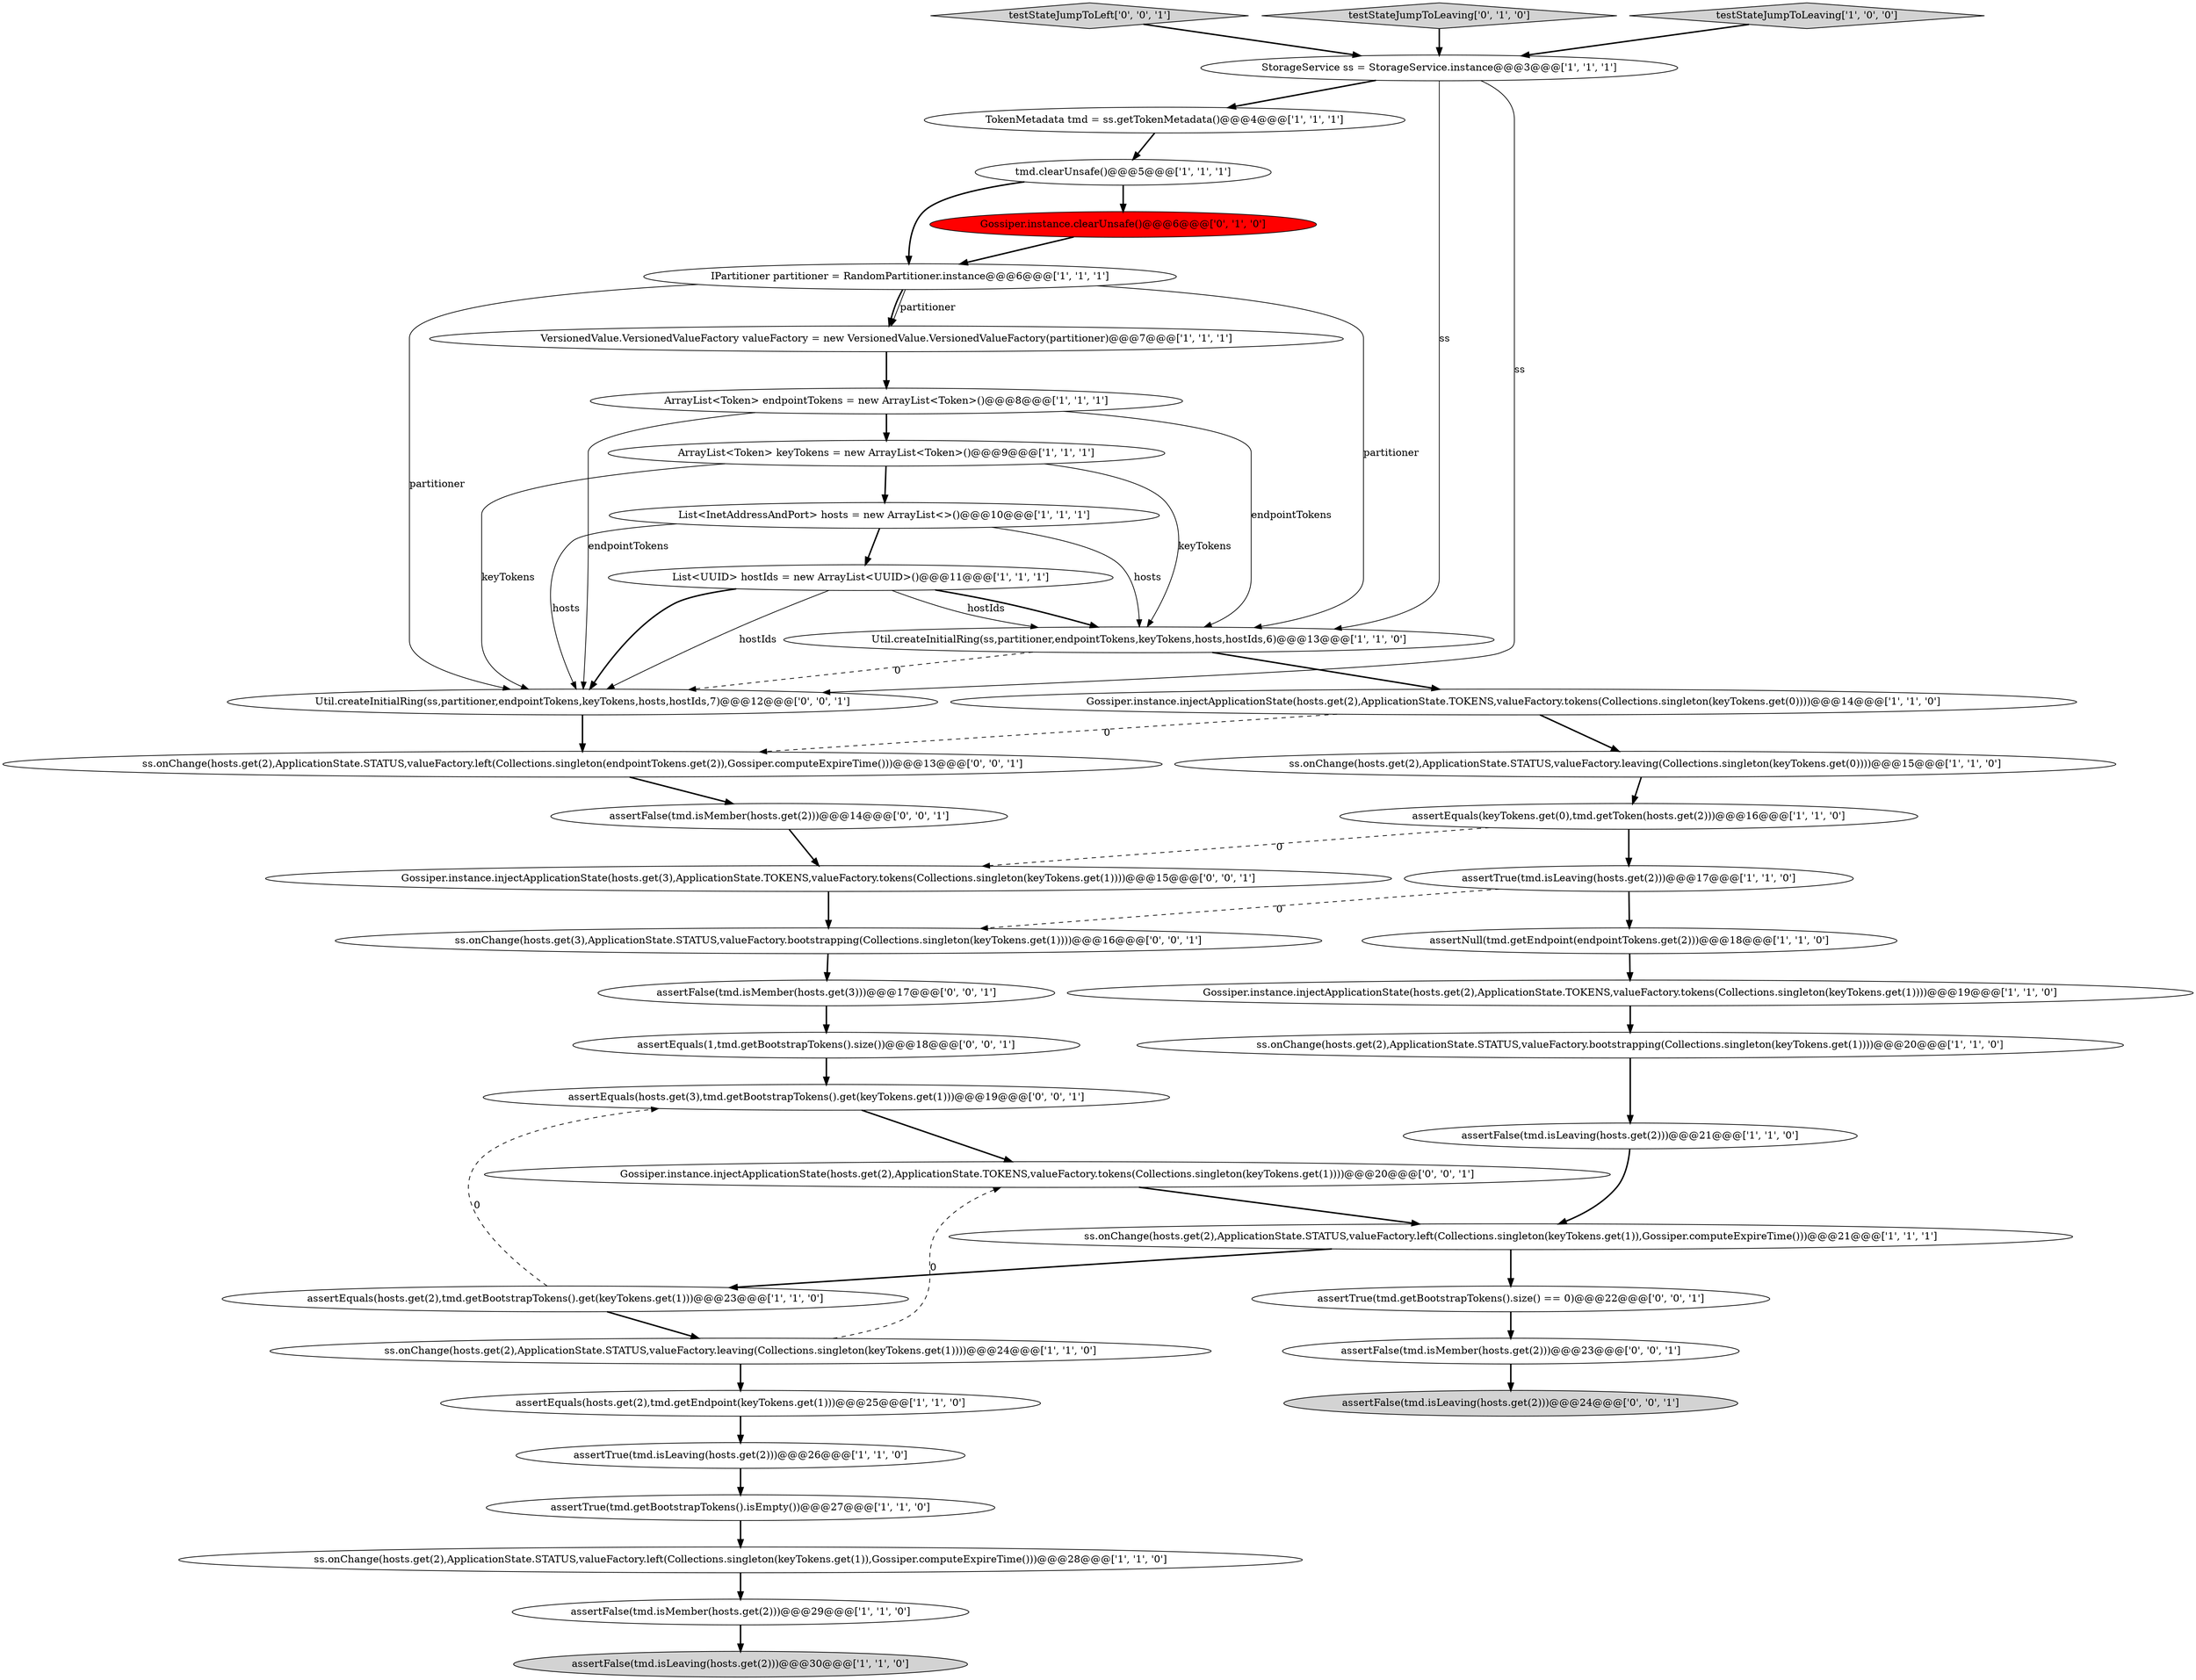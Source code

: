 digraph {
1 [style = filled, label = "TokenMetadata tmd = ss.getTokenMetadata()@@@4@@@['1', '1', '1']", fillcolor = white, shape = ellipse image = "AAA0AAABBB1BBB"];
26 [style = filled, label = "VersionedValue.VersionedValueFactory valueFactory = new VersionedValue.VersionedValueFactory(partitioner)@@@7@@@['1', '1', '1']", fillcolor = white, shape = ellipse image = "AAA0AAABBB1BBB"];
30 [style = filled, label = "assertEquals(1,tmd.getBootstrapTokens().size())@@@18@@@['0', '0', '1']", fillcolor = white, shape = ellipse image = "AAA0AAABBB3BBB"];
37 [style = filled, label = "Gossiper.instance.injectApplicationState(hosts.get(2),ApplicationState.TOKENS,valueFactory.tokens(Collections.singleton(keyTokens.get(1))))@@@20@@@['0', '0', '1']", fillcolor = white, shape = ellipse image = "AAA0AAABBB3BBB"];
16 [style = filled, label = "assertEquals(keyTokens.get(0),tmd.getToken(hosts.get(2)))@@@16@@@['1', '1', '0']", fillcolor = white, shape = ellipse image = "AAA0AAABBB1BBB"];
20 [style = filled, label = "assertEquals(hosts.get(2),tmd.getEndpoint(keyTokens.get(1)))@@@25@@@['1', '1', '0']", fillcolor = white, shape = ellipse image = "AAA0AAABBB1BBB"];
27 [style = filled, label = "IPartitioner partitioner = RandomPartitioner.instance@@@6@@@['1', '1', '1']", fillcolor = white, shape = ellipse image = "AAA0AAABBB1BBB"];
19 [style = filled, label = "ss.onChange(hosts.get(2),ApplicationState.STATUS,valueFactory.bootstrapping(Collections.singleton(keyTokens.get(1))))@@@20@@@['1', '1', '0']", fillcolor = white, shape = ellipse image = "AAA0AAABBB1BBB"];
22 [style = filled, label = "assertFalse(tmd.isLeaving(hosts.get(2)))@@@21@@@['1', '1', '0']", fillcolor = white, shape = ellipse image = "AAA0AAABBB1BBB"];
28 [style = filled, label = "Gossiper.instance.clearUnsafe()@@@6@@@['0', '1', '0']", fillcolor = red, shape = ellipse image = "AAA1AAABBB2BBB"];
25 [style = filled, label = "ss.onChange(hosts.get(2),ApplicationState.STATUS,valueFactory.left(Collections.singleton(keyTokens.get(1)),Gossiper.computeExpireTime()))@@@21@@@['1', '1', '1']", fillcolor = white, shape = ellipse image = "AAA0AAABBB1BBB"];
21 [style = filled, label = "StorageService ss = StorageService.instance@@@3@@@['1', '1', '1']", fillcolor = white, shape = ellipse image = "AAA0AAABBB1BBB"];
9 [style = filled, label = "assertFalse(tmd.isMember(hosts.get(2)))@@@29@@@['1', '1', '0']", fillcolor = white, shape = ellipse image = "AAA0AAABBB1BBB"];
31 [style = filled, label = "ss.onChange(hosts.get(3),ApplicationState.STATUS,valueFactory.bootstrapping(Collections.singleton(keyTokens.get(1))))@@@16@@@['0', '0', '1']", fillcolor = white, shape = ellipse image = "AAA0AAABBB3BBB"];
35 [style = filled, label = "assertFalse(tmd.isMember(hosts.get(3)))@@@17@@@['0', '0', '1']", fillcolor = white, shape = ellipse image = "AAA0AAABBB3BBB"];
40 [style = filled, label = "Util.createInitialRing(ss,partitioner,endpointTokens,keyTokens,hosts,hostIds,7)@@@12@@@['0', '0', '1']", fillcolor = white, shape = ellipse image = "AAA0AAABBB3BBB"];
42 [style = filled, label = "assertTrue(tmd.getBootstrapTokens().size() == 0)@@@22@@@['0', '0', '1']", fillcolor = white, shape = ellipse image = "AAA0AAABBB3BBB"];
15 [style = filled, label = "ss.onChange(hosts.get(2),ApplicationState.STATUS,valueFactory.leaving(Collections.singleton(keyTokens.get(1))))@@@24@@@['1', '1', '0']", fillcolor = white, shape = ellipse image = "AAA0AAABBB1BBB"];
23 [style = filled, label = "ss.onChange(hosts.get(2),ApplicationState.STATUS,valueFactory.left(Collections.singleton(keyTokens.get(1)),Gossiper.computeExpireTime()))@@@28@@@['1', '1', '0']", fillcolor = white, shape = ellipse image = "AAA0AAABBB1BBB"];
7 [style = filled, label = "tmd.clearUnsafe()@@@5@@@['1', '1', '1']", fillcolor = white, shape = ellipse image = "AAA0AAABBB1BBB"];
3 [style = filled, label = "List<UUID> hostIds = new ArrayList<UUID>()@@@11@@@['1', '1', '1']", fillcolor = white, shape = ellipse image = "AAA0AAABBB1BBB"];
0 [style = filled, label = "ArrayList<Token> keyTokens = new ArrayList<Token>()@@@9@@@['1', '1', '1']", fillcolor = white, shape = ellipse image = "AAA0AAABBB1BBB"];
13 [style = filled, label = "assertNull(tmd.getEndpoint(endpointTokens.get(2)))@@@18@@@['1', '1', '0']", fillcolor = white, shape = ellipse image = "AAA0AAABBB1BBB"];
24 [style = filled, label = "assertTrue(tmd.getBootstrapTokens().isEmpty())@@@27@@@['1', '1', '0']", fillcolor = white, shape = ellipse image = "AAA0AAABBB1BBB"];
36 [style = filled, label = "assertFalse(tmd.isLeaving(hosts.get(2)))@@@24@@@['0', '0', '1']", fillcolor = lightgray, shape = ellipse image = "AAA0AAABBB3BBB"];
2 [style = filled, label = "List<InetAddressAndPort> hosts = new ArrayList<>()@@@10@@@['1', '1', '1']", fillcolor = white, shape = ellipse image = "AAA0AAABBB1BBB"];
12 [style = filled, label = "Gossiper.instance.injectApplicationState(hosts.get(2),ApplicationState.TOKENS,valueFactory.tokens(Collections.singleton(keyTokens.get(0))))@@@14@@@['1', '1', '0']", fillcolor = white, shape = ellipse image = "AAA0AAABBB1BBB"];
6 [style = filled, label = "assertFalse(tmd.isLeaving(hosts.get(2)))@@@30@@@['1', '1', '0']", fillcolor = lightgray, shape = ellipse image = "AAA0AAABBB1BBB"];
5 [style = filled, label = "assertTrue(tmd.isLeaving(hosts.get(2)))@@@26@@@['1', '1', '0']", fillcolor = white, shape = ellipse image = "AAA0AAABBB1BBB"];
34 [style = filled, label = "testStateJumpToLeft['0', '0', '1']", fillcolor = lightgray, shape = diamond image = "AAA0AAABBB3BBB"];
14 [style = filled, label = "ss.onChange(hosts.get(2),ApplicationState.STATUS,valueFactory.leaving(Collections.singleton(keyTokens.get(0))))@@@15@@@['1', '1', '0']", fillcolor = white, shape = ellipse image = "AAA0AAABBB1BBB"];
41 [style = filled, label = "ss.onChange(hosts.get(2),ApplicationState.STATUS,valueFactory.left(Collections.singleton(endpointTokens.get(2)),Gossiper.computeExpireTime()))@@@13@@@['0', '0', '1']", fillcolor = white, shape = ellipse image = "AAA0AAABBB3BBB"];
38 [style = filled, label = "assertEquals(hosts.get(3),tmd.getBootstrapTokens().get(keyTokens.get(1)))@@@19@@@['0', '0', '1']", fillcolor = white, shape = ellipse image = "AAA0AAABBB3BBB"];
32 [style = filled, label = "assertFalse(tmd.isMember(hosts.get(2)))@@@14@@@['0', '0', '1']", fillcolor = white, shape = ellipse image = "AAA0AAABBB3BBB"];
11 [style = filled, label = "ArrayList<Token> endpointTokens = new ArrayList<Token>()@@@8@@@['1', '1', '1']", fillcolor = white, shape = ellipse image = "AAA0AAABBB1BBB"];
29 [style = filled, label = "testStateJumpToLeaving['0', '1', '0']", fillcolor = lightgray, shape = diamond image = "AAA0AAABBB2BBB"];
18 [style = filled, label = "assertEquals(hosts.get(2),tmd.getBootstrapTokens().get(keyTokens.get(1)))@@@23@@@['1', '1', '0']", fillcolor = white, shape = ellipse image = "AAA0AAABBB1BBB"];
4 [style = filled, label = "testStateJumpToLeaving['1', '0', '0']", fillcolor = lightgray, shape = diamond image = "AAA0AAABBB1BBB"];
17 [style = filled, label = "Util.createInitialRing(ss,partitioner,endpointTokens,keyTokens,hosts,hostIds,6)@@@13@@@['1', '1', '0']", fillcolor = white, shape = ellipse image = "AAA0AAABBB1BBB"];
39 [style = filled, label = "assertFalse(tmd.isMember(hosts.get(2)))@@@23@@@['0', '0', '1']", fillcolor = white, shape = ellipse image = "AAA0AAABBB3BBB"];
33 [style = filled, label = "Gossiper.instance.injectApplicationState(hosts.get(3),ApplicationState.TOKENS,valueFactory.tokens(Collections.singleton(keyTokens.get(1))))@@@15@@@['0', '0', '1']", fillcolor = white, shape = ellipse image = "AAA0AAABBB3BBB"];
10 [style = filled, label = "Gossiper.instance.injectApplicationState(hosts.get(2),ApplicationState.TOKENS,valueFactory.tokens(Collections.singleton(keyTokens.get(1))))@@@19@@@['1', '1', '0']", fillcolor = white, shape = ellipse image = "AAA0AAABBB1BBB"];
8 [style = filled, label = "assertTrue(tmd.isLeaving(hosts.get(2)))@@@17@@@['1', '1', '0']", fillcolor = white, shape = ellipse image = "AAA0AAABBB1BBB"];
14->16 [style = bold, label=""];
13->10 [style = bold, label=""];
22->25 [style = bold, label=""];
30->38 [style = bold, label=""];
11->17 [style = solid, label="endpointTokens"];
41->32 [style = bold, label=""];
21->17 [style = solid, label="ss"];
16->8 [style = bold, label=""];
3->40 [style = bold, label=""];
3->17 [style = solid, label="hostIds"];
15->37 [style = dashed, label="0"];
10->19 [style = bold, label=""];
2->3 [style = bold, label=""];
37->25 [style = bold, label=""];
0->2 [style = bold, label=""];
42->39 [style = bold, label=""];
18->15 [style = bold, label=""];
25->18 [style = bold, label=""];
4->21 [style = bold, label=""];
27->40 [style = solid, label="partitioner"];
27->17 [style = solid, label="partitioner"];
21->40 [style = solid, label="ss"];
24->23 [style = bold, label=""];
2->40 [style = solid, label="hosts"];
1->7 [style = bold, label=""];
11->40 [style = solid, label="endpointTokens"];
18->38 [style = dashed, label="0"];
26->11 [style = bold, label=""];
29->21 [style = bold, label=""];
32->33 [style = bold, label=""];
12->41 [style = dashed, label="0"];
9->6 [style = bold, label=""];
20->5 [style = bold, label=""];
11->0 [style = bold, label=""];
17->12 [style = bold, label=""];
27->26 [style = solid, label="partitioner"];
31->35 [style = bold, label=""];
7->28 [style = bold, label=""];
2->17 [style = solid, label="hosts"];
38->37 [style = bold, label=""];
15->20 [style = bold, label=""];
5->24 [style = bold, label=""];
17->40 [style = dashed, label="0"];
21->1 [style = bold, label=""];
3->40 [style = solid, label="hostIds"];
40->41 [style = bold, label=""];
12->14 [style = bold, label=""];
7->27 [style = bold, label=""];
0->40 [style = solid, label="keyTokens"];
33->31 [style = bold, label=""];
25->42 [style = bold, label=""];
3->17 [style = bold, label=""];
28->27 [style = bold, label=""];
16->33 [style = dashed, label="0"];
8->31 [style = dashed, label="0"];
23->9 [style = bold, label=""];
19->22 [style = bold, label=""];
35->30 [style = bold, label=""];
39->36 [style = bold, label=""];
0->17 [style = solid, label="keyTokens"];
34->21 [style = bold, label=""];
8->13 [style = bold, label=""];
27->26 [style = bold, label=""];
}
